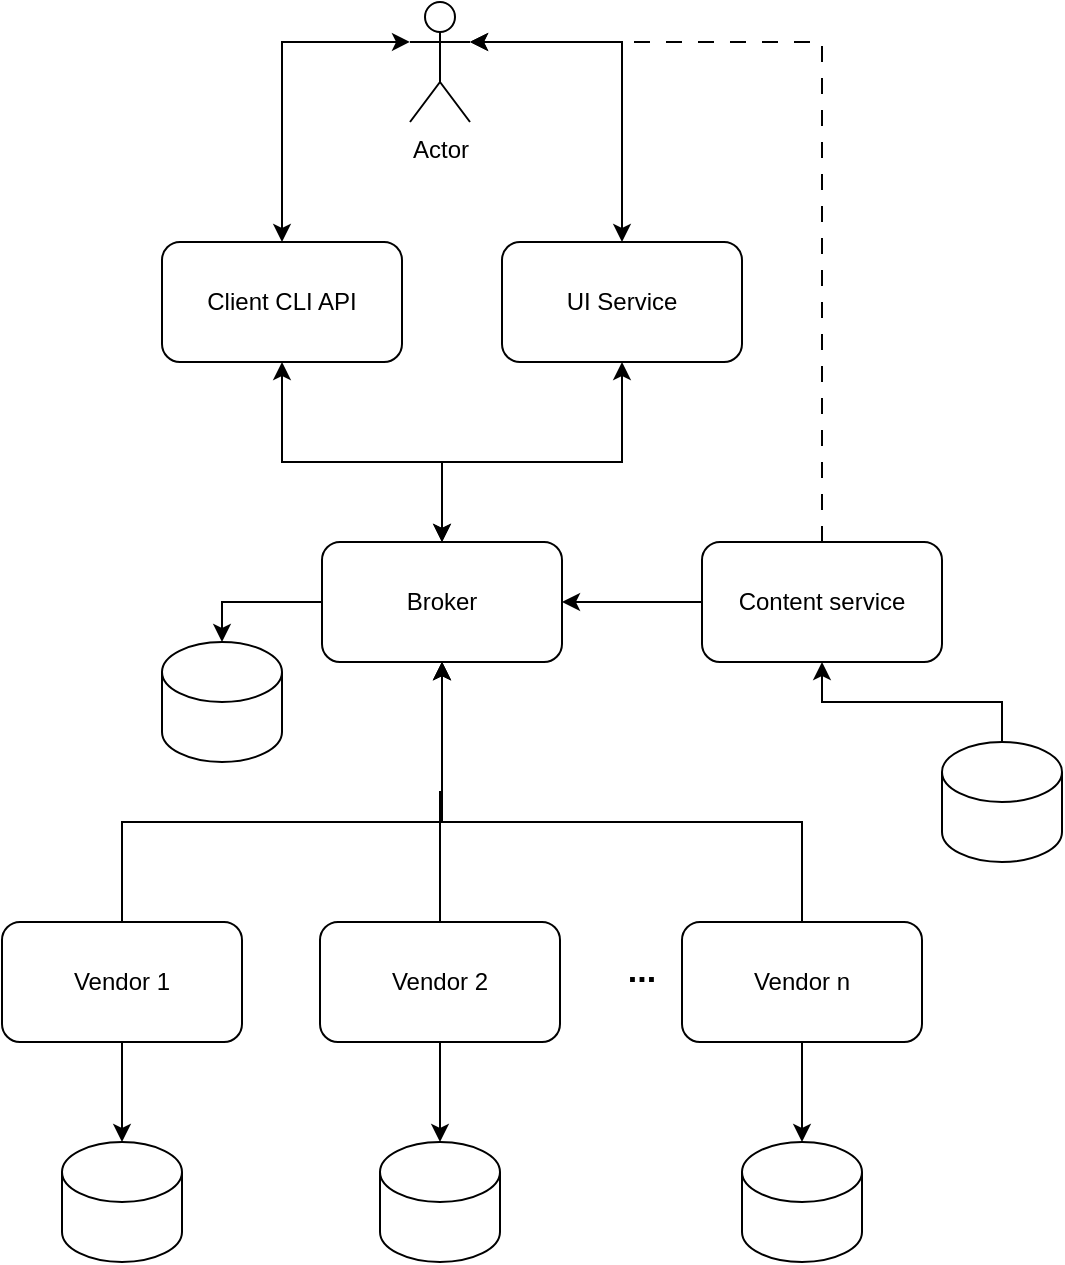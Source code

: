 <mxfile version="21.1.2" type="device">
  <diagram name="Page-1" id="1lXPFGz7iOlsJA85ldTf">
    <mxGraphModel dx="3420" dy="2173" grid="1" gridSize="10" guides="1" tooltips="1" connect="1" arrows="1" fold="1" page="1" pageScale="1" pageWidth="827" pageHeight="1169" math="0" shadow="0">
      <root>
        <mxCell id="0" />
        <mxCell id="1" parent="0" />
        <mxCell id="Aw-TtiJFQ2EfJVWeR47O-3" style="edgeStyle=orthogonalEdgeStyle;rounded=0;orthogonalLoop=1;jettySize=auto;html=1;exitX=0;exitY=0.5;exitDx=0;exitDy=0;entryX=0.5;entryY=0;entryDx=0;entryDy=0;entryPerimeter=0;" parent="1" source="Aw-TtiJFQ2EfJVWeR47O-1" target="Aw-TtiJFQ2EfJVWeR47O-2" edge="1">
          <mxGeometry relative="1" as="geometry" />
        </mxCell>
        <mxCell id="DEbqus6gPEOdk7HfLsAX-7" style="edgeStyle=orthogonalEdgeStyle;rounded=0;orthogonalLoop=1;jettySize=auto;html=1;entryX=0.5;entryY=1;entryDx=0;entryDy=0;startArrow=classic;startFill=1;" parent="1" source="Aw-TtiJFQ2EfJVWeR47O-1" target="DEbqus6gPEOdk7HfLsAX-6" edge="1">
          <mxGeometry relative="1" as="geometry">
            <Array as="points">
              <mxPoint x="400" y="340" />
              <mxPoint x="320" y="340" />
            </Array>
          </mxGeometry>
        </mxCell>
        <mxCell id="Aw-TtiJFQ2EfJVWeR47O-1" value="Broker" style="rounded=1;whiteSpace=wrap;html=1;" parent="1" vertex="1">
          <mxGeometry x="340" y="380" width="120" height="60" as="geometry" />
        </mxCell>
        <mxCell id="Aw-TtiJFQ2EfJVWeR47O-2" value="" style="shape=cylinder3;whiteSpace=wrap;html=1;boundedLbl=1;backgroundOutline=1;size=15;" parent="1" vertex="1">
          <mxGeometry x="260" y="430" width="60" height="60" as="geometry" />
        </mxCell>
        <mxCell id="DEbqus6gPEOdk7HfLsAX-20" style="edgeStyle=orthogonalEdgeStyle;rounded=0;orthogonalLoop=1;jettySize=auto;html=1;entryX=0.5;entryY=1;entryDx=0;entryDy=0;" parent="1" source="Aw-TtiJFQ2EfJVWeR47O-4" target="Aw-TtiJFQ2EfJVWeR47O-1" edge="1">
          <mxGeometry relative="1" as="geometry">
            <Array as="points">
              <mxPoint x="240" y="520" />
              <mxPoint x="400" y="520" />
            </Array>
          </mxGeometry>
        </mxCell>
        <mxCell id="Aw-TtiJFQ2EfJVWeR47O-4" value="Vendor 1" style="rounded=1;whiteSpace=wrap;html=1;" parent="1" vertex="1">
          <mxGeometry x="180" y="570" width="120" height="60" as="geometry" />
        </mxCell>
        <mxCell id="Aw-TtiJFQ2EfJVWeR47O-6" style="edgeStyle=orthogonalEdgeStyle;rounded=0;orthogonalLoop=1;jettySize=auto;html=1;exitX=0.5;exitY=1;exitDx=0;exitDy=0;entryX=0.5;entryY=0;entryDx=0;entryDy=0;entryPerimeter=0;" parent="1" source="Aw-TtiJFQ2EfJVWeR47O-4" target="Aw-TtiJFQ2EfJVWeR47O-7" edge="1">
          <mxGeometry relative="1" as="geometry">
            <mxPoint x="240" y="640" as="sourcePoint" />
            <mxPoint x="240" y="680" as="targetPoint" />
          </mxGeometry>
        </mxCell>
        <mxCell id="Aw-TtiJFQ2EfJVWeR47O-7" value="" style="shape=cylinder3;whiteSpace=wrap;html=1;boundedLbl=1;backgroundOutline=1;size=15;" parent="1" vertex="1">
          <mxGeometry x="210" y="680" width="60" height="60" as="geometry" />
        </mxCell>
        <mxCell id="Aw-TtiJFQ2EfJVWeR47O-9" style="edgeStyle=orthogonalEdgeStyle;rounded=0;orthogonalLoop=1;jettySize=auto;html=1;entryX=0.5;entryY=0;entryDx=0;entryDy=0;exitX=0.5;exitY=1;exitDx=0;exitDy=0;startArrow=classic;startFill=1;" parent="1" source="DEbqus6gPEOdk7HfLsAX-1" target="Aw-TtiJFQ2EfJVWeR47O-1" edge="1">
          <mxGeometry relative="1" as="geometry">
            <mxPoint x="410" y="320" as="sourcePoint" />
            <Array as="points">
              <mxPoint x="490" y="340" />
              <mxPoint x="400" y="340" />
            </Array>
          </mxGeometry>
        </mxCell>
        <mxCell id="Aw-TtiJFQ2EfJVWeR47O-8" value="Actor" style="shape=umlActor;verticalLabelPosition=bottom;verticalAlign=top;html=1;outlineConnect=0;" parent="1" vertex="1">
          <mxGeometry x="384" y="110" width="30" height="60" as="geometry" />
        </mxCell>
        <mxCell id="DEbqus6gPEOdk7HfLsAX-4" style="edgeStyle=orthogonalEdgeStyle;rounded=0;orthogonalLoop=1;jettySize=auto;html=1;exitX=0.5;exitY=0;exitDx=0;exitDy=0;endArrow=classic;endFill=1;startArrow=classic;startFill=1;entryX=1;entryY=0.333;entryDx=0;entryDy=0;entryPerimeter=0;" parent="1" source="DEbqus6gPEOdk7HfLsAX-1" target="Aw-TtiJFQ2EfJVWeR47O-8" edge="1">
          <mxGeometry relative="1" as="geometry">
            <mxPoint x="410" y="190" as="targetPoint" />
            <Array as="points">
              <mxPoint x="490" y="130" />
            </Array>
          </mxGeometry>
        </mxCell>
        <mxCell id="DEbqus6gPEOdk7HfLsAX-1" value="UI Service" style="rounded=1;whiteSpace=wrap;html=1;" parent="1" vertex="1">
          <mxGeometry x="430" y="230" width="120" height="60" as="geometry" />
        </mxCell>
        <mxCell id="DEbqus6gPEOdk7HfLsAX-8" style="edgeStyle=orthogonalEdgeStyle;rounded=0;orthogonalLoop=1;jettySize=auto;html=1;entryX=0;entryY=0.333;entryDx=0;entryDy=0;entryPerimeter=0;startArrow=classic;startFill=1;" parent="1" source="DEbqus6gPEOdk7HfLsAX-6" target="Aw-TtiJFQ2EfJVWeR47O-8" edge="1">
          <mxGeometry relative="1" as="geometry">
            <Array as="points">
              <mxPoint x="320" y="130" />
            </Array>
          </mxGeometry>
        </mxCell>
        <mxCell id="DEbqus6gPEOdk7HfLsAX-6" value="Client CLI API" style="rounded=1;whiteSpace=wrap;html=1;" parent="1" vertex="1">
          <mxGeometry x="260" y="230" width="120" height="60" as="geometry" />
        </mxCell>
        <mxCell id="DEbqus6gPEOdk7HfLsAX-19" style="edgeStyle=orthogonalEdgeStyle;rounded=0;orthogonalLoop=1;jettySize=auto;html=1;entryX=0.5;entryY=1;entryDx=0;entryDy=0;" parent="1" source="DEbqus6gPEOdk7HfLsAX-9" target="Aw-TtiJFQ2EfJVWeR47O-1" edge="1">
          <mxGeometry relative="1" as="geometry" />
        </mxCell>
        <mxCell id="DEbqus6gPEOdk7HfLsAX-9" value="Vendor 2" style="rounded=1;whiteSpace=wrap;html=1;" parent="1" vertex="1">
          <mxGeometry x="339" y="570" width="120" height="60" as="geometry" />
        </mxCell>
        <mxCell id="DEbqus6gPEOdk7HfLsAX-10" style="edgeStyle=orthogonalEdgeStyle;rounded=0;orthogonalLoop=1;jettySize=auto;html=1;exitX=0.5;exitY=1;exitDx=0;exitDy=0;entryX=0.5;entryY=0;entryDx=0;entryDy=0;entryPerimeter=0;" parent="1" source="DEbqus6gPEOdk7HfLsAX-9" target="DEbqus6gPEOdk7HfLsAX-11" edge="1">
          <mxGeometry relative="1" as="geometry">
            <mxPoint x="399" y="640" as="sourcePoint" />
            <mxPoint x="399" y="680" as="targetPoint" />
          </mxGeometry>
        </mxCell>
        <mxCell id="DEbqus6gPEOdk7HfLsAX-11" value="" style="shape=cylinder3;whiteSpace=wrap;html=1;boundedLbl=1;backgroundOutline=1;size=15;" parent="1" vertex="1">
          <mxGeometry x="369" y="680" width="60" height="60" as="geometry" />
        </mxCell>
        <mxCell id="DEbqus6gPEOdk7HfLsAX-21" style="edgeStyle=orthogonalEdgeStyle;rounded=0;orthogonalLoop=1;jettySize=auto;html=1;entryX=0.5;entryY=1;entryDx=0;entryDy=0;" parent="1" source="DEbqus6gPEOdk7HfLsAX-13" target="Aw-TtiJFQ2EfJVWeR47O-1" edge="1">
          <mxGeometry relative="1" as="geometry">
            <Array as="points">
              <mxPoint x="580" y="520" />
              <mxPoint x="400" y="520" />
            </Array>
          </mxGeometry>
        </mxCell>
        <mxCell id="DEbqus6gPEOdk7HfLsAX-13" value="Vendor n" style="rounded=1;whiteSpace=wrap;html=1;" parent="1" vertex="1">
          <mxGeometry x="520" y="570" width="120" height="60" as="geometry" />
        </mxCell>
        <mxCell id="DEbqus6gPEOdk7HfLsAX-14" style="edgeStyle=orthogonalEdgeStyle;rounded=0;orthogonalLoop=1;jettySize=auto;html=1;exitX=0.5;exitY=1;exitDx=0;exitDy=0;entryX=0.5;entryY=0;entryDx=0;entryDy=0;entryPerimeter=0;" parent="1" source="DEbqus6gPEOdk7HfLsAX-13" target="DEbqus6gPEOdk7HfLsAX-15" edge="1">
          <mxGeometry relative="1" as="geometry">
            <mxPoint x="580" y="640" as="sourcePoint" />
            <mxPoint x="580" y="680" as="targetPoint" />
          </mxGeometry>
        </mxCell>
        <mxCell id="DEbqus6gPEOdk7HfLsAX-15" value="" style="shape=cylinder3;whiteSpace=wrap;html=1;boundedLbl=1;backgroundOutline=1;size=15;" parent="1" vertex="1">
          <mxGeometry x="550" y="680" width="60" height="60" as="geometry" />
        </mxCell>
        <mxCell id="DEbqus6gPEOdk7HfLsAX-18" value="..." style="text;html=1;strokeColor=none;fillColor=none;align=center;verticalAlign=middle;whiteSpace=wrap;rounded=0;strokeWidth=1;fontSize=17;fontStyle=1" parent="1" vertex="1">
          <mxGeometry x="470" y="580" width="60" height="30" as="geometry" />
        </mxCell>
        <mxCell id="DEbqus6gPEOdk7HfLsAX-24" style="edgeStyle=orthogonalEdgeStyle;rounded=0;orthogonalLoop=1;jettySize=auto;html=1;entryX=1;entryY=0.5;entryDx=0;entryDy=0;" parent="1" source="DEbqus6gPEOdk7HfLsAX-23" target="Aw-TtiJFQ2EfJVWeR47O-1" edge="1">
          <mxGeometry relative="1" as="geometry" />
        </mxCell>
        <mxCell id="DEbqus6gPEOdk7HfLsAX-25" style="edgeStyle=orthogonalEdgeStyle;rounded=0;orthogonalLoop=1;jettySize=auto;html=1;entryX=1;entryY=0.333;entryDx=0;entryDy=0;dashed=1;dashPattern=8 8;entryPerimeter=0;" parent="1" source="DEbqus6gPEOdk7HfLsAX-23" target="Aw-TtiJFQ2EfJVWeR47O-8" edge="1">
          <mxGeometry relative="1" as="geometry">
            <Array as="points">
              <mxPoint x="590" y="130" />
            </Array>
          </mxGeometry>
        </mxCell>
        <mxCell id="DEbqus6gPEOdk7HfLsAX-23" value="Content service" style="rounded=1;whiteSpace=wrap;html=1;" parent="1" vertex="1">
          <mxGeometry x="530" y="380" width="120" height="60" as="geometry" />
        </mxCell>
        <mxCell id="nIXYVYbkgHjyp7PHmKPQ-2" style="edgeStyle=orthogonalEdgeStyle;rounded=0;orthogonalLoop=1;jettySize=auto;html=1;entryX=0.5;entryY=1;entryDx=0;entryDy=0;" edge="1" parent="1" source="nIXYVYbkgHjyp7PHmKPQ-1" target="DEbqus6gPEOdk7HfLsAX-23">
          <mxGeometry relative="1" as="geometry" />
        </mxCell>
        <mxCell id="nIXYVYbkgHjyp7PHmKPQ-1" value="" style="shape=cylinder3;whiteSpace=wrap;html=1;boundedLbl=1;backgroundOutline=1;size=15;" vertex="1" parent="1">
          <mxGeometry x="650" y="480" width="60" height="60" as="geometry" />
        </mxCell>
      </root>
    </mxGraphModel>
  </diagram>
</mxfile>
